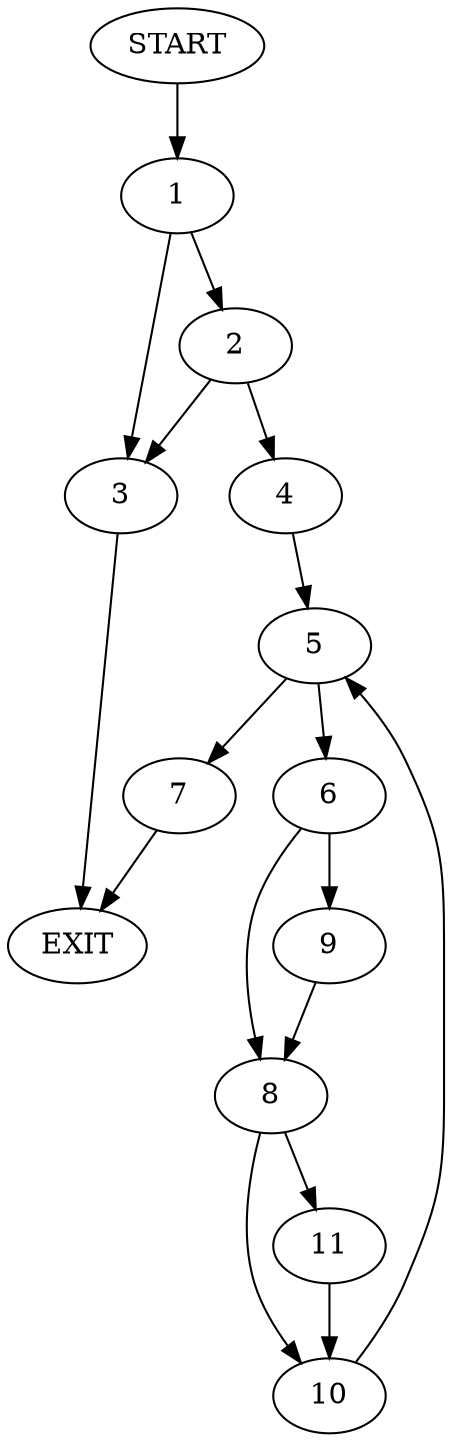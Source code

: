 digraph {
0 [label="START"]
12 [label="EXIT"]
0 -> 1
1 -> 2
1 -> 3
3 -> 12
2 -> 4
2 -> 3
4 -> 5
5 -> 6
5 -> 7
7 -> 12
6 -> 8
6 -> 9
9 -> 8
8 -> 10
8 -> 11
10 -> 5
11 -> 10
}
